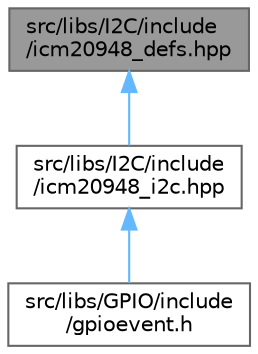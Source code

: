 digraph "src/libs/I2C/include/icm20948_defs.hpp"
{
 // LATEX_PDF_SIZE
  bgcolor="transparent";
  edge [fontname=Helvetica,fontsize=10,labelfontname=Helvetica,labelfontsize=10];
  node [fontname=Helvetica,fontsize=10,shape=box,height=0.2,width=0.4];
  Node1 [id="Node000001",label="src/libs/I2C/include\l/icm20948_defs.hpp",height=0.2,width=0.4,color="gray40", fillcolor="grey60", style="filled", fontcolor="black",tooltip=" "];
  Node1 -> Node2 [id="edge3_Node000001_Node000002",dir="back",color="steelblue1",style="solid",tooltip=" "];
  Node2 [id="Node000002",label="src/libs/I2C/include\l/icm20948_i2c.hpp",height=0.2,width=0.4,color="grey40", fillcolor="white", style="filled",URL="$icm20948__i2c_8hpp.html",tooltip=" "];
  Node2 -> Node3 [id="edge4_Node000002_Node000003",dir="back",color="steelblue1",style="solid",tooltip=" "];
  Node3 [id="Node000003",label="src/libs/GPIO/include\l/gpioevent.h",height=0.2,width=0.4,color="grey40", fillcolor="white", style="filled",URL="$gpioevent_8h.html",tooltip=" "];
}
